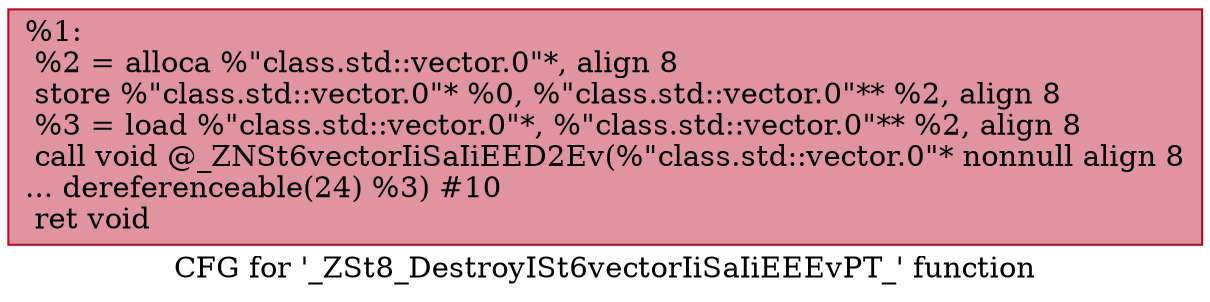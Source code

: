 digraph "CFG for '_ZSt8_DestroyISt6vectorIiSaIiEEEvPT_' function" {
	label="CFG for '_ZSt8_DestroyISt6vectorIiSaIiEEEvPT_' function";

	Node0x55aa9ab837f0 [shape=record,color="#b70d28ff", style=filled, fillcolor="#b70d2870",label="{%1:\l  %2 = alloca %\"class.std::vector.0\"*, align 8\l  store %\"class.std::vector.0\"* %0, %\"class.std::vector.0\"** %2, align 8\l  %3 = load %\"class.std::vector.0\"*, %\"class.std::vector.0\"** %2, align 8\l  call void @_ZNSt6vectorIiSaIiEED2Ev(%\"class.std::vector.0\"* nonnull align 8\l... dereferenceable(24) %3) #10\l  ret void\l}"];
}
